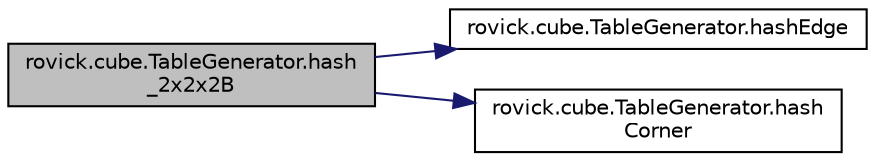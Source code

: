 digraph "rovick.cube.TableGenerator.hash_2x2x2B"
{
  edge [fontname="Helvetica",fontsize="10",labelfontname="Helvetica",labelfontsize="10"];
  node [fontname="Helvetica",fontsize="10",shape=record];
  rankdir="LR";
  Node68 [label="rovick.cube.TableGenerator.hash\l_2x2x2B",height=0.2,width=0.4,color="black", fillcolor="grey75", style="filled", fontcolor="black"];
  Node68 -> Node69 [color="midnightblue",fontsize="10",style="solid",fontname="Helvetica"];
  Node69 [label="rovick.cube.TableGenerator.hashEdge",height=0.2,width=0.4,color="black", fillcolor="white", style="filled",URL="$classrovick_1_1cube_1_1_table_generator.html#ad911b5dfac8150d1fb7ed6e2aa059b66"];
  Node68 -> Node70 [color="midnightblue",fontsize="10",style="solid",fontname="Helvetica"];
  Node70 [label="rovick.cube.TableGenerator.hash\lCorner",height=0.2,width=0.4,color="black", fillcolor="white", style="filled",URL="$classrovick_1_1cube_1_1_table_generator.html#a4554bb29d3c0ab3118ca0f7155de99ef"];
}

